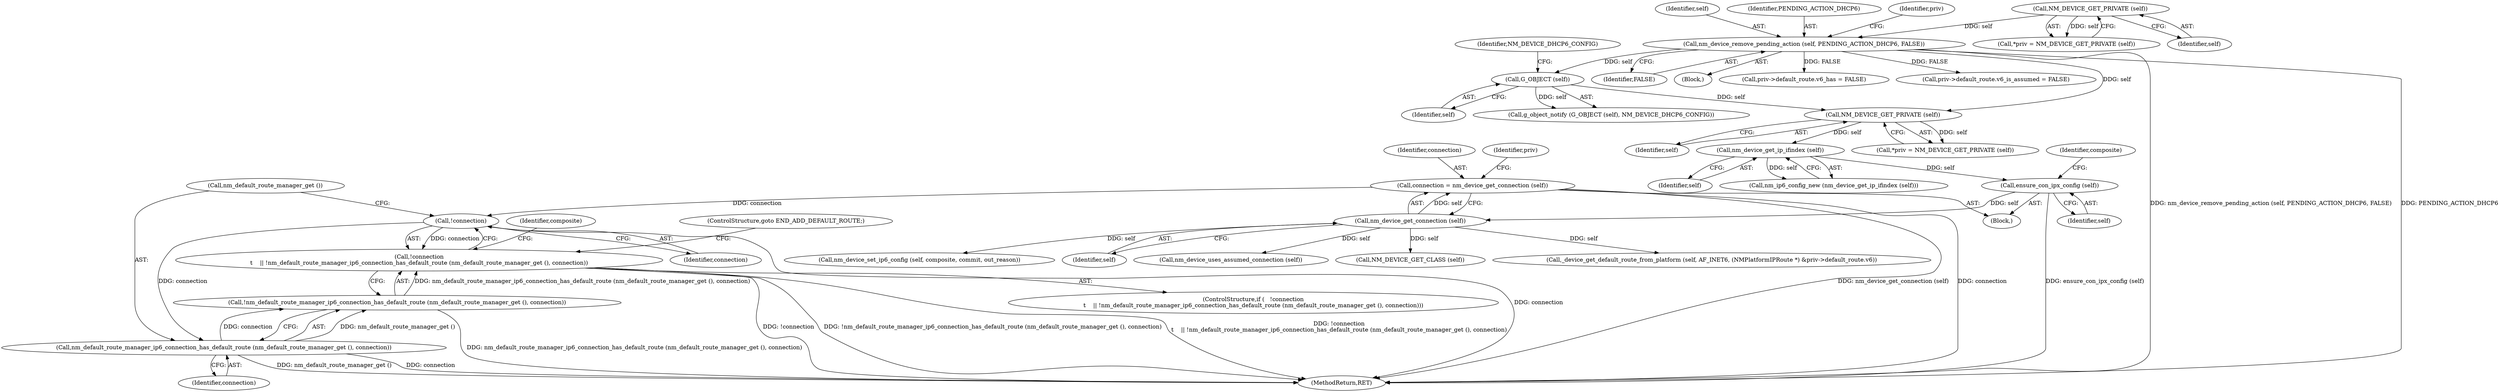 digraph "0_NetworkManager_d5fc88e573fa58b93034b04d35a2454f5d28cad9@API" {
"1006021" [label="(Call,connection = nm_device_get_connection (self))"];
"1006023" [label="(Call,nm_device_get_connection (self))"];
"1005963" [label="(Call,ensure_con_ipx_config (self))"];
"1005961" [label="(Call,nm_device_get_ip_ifindex (self))"];
"1005951" [label="(Call,NM_DEVICE_GET_PRIVATE (self))"];
"1005944" [label="(Call,G_OBJECT (self))"];
"1005929" [label="(Call,nm_device_remove_pending_action (self, PENDING_ACTION_DHCP6, FALSE))"];
"1005883" [label="(Call,NM_DEVICE_GET_PRIVATE (self))"];
"1006057" [label="(Call,!connection)"];
"1006056" [label="(Call,!connection\n\t    || !nm_default_route_manager_ip6_connection_has_default_route (nm_default_route_manager_get (), connection))"];
"1006060" [label="(Call,nm_default_route_manager_ip6_connection_has_default_route (nm_default_route_manager_get (), connection))"];
"1006059" [label="(Call,!nm_default_route_manager_ip6_connection_has_default_route (nm_default_route_manager_get (), connection))"];
"1005932" [label="(Identifier,FALSE)"];
"1006067" [label="(Identifier,composite)"];
"1005951" [label="(Call,NM_DEVICE_GET_PRIVATE (self))"];
"1006060" [label="(Call,nm_default_route_manager_ip6_connection_has_default_route (nm_default_route_manager_get (), connection))"];
"1005943" [label="(Call,g_object_notify (G_OBJECT (self), NM_DEVICE_DHCP6_CONFIG))"];
"1005945" [label="(Identifier,self)"];
"1005962" [label="(Identifier,self)"];
"1006058" [label="(Identifier,connection)"];
"1006191" [label="(Call,_device_get_default_route_from_platform (self, AF_INET6, (NMPlatformIPRoute *) &priv->default_route.v6))"];
"1005944" [label="(Call,G_OBJECT (self))"];
"1005946" [label="(Identifier,NM_DEVICE_DHCP6_CONFIG)"];
"1006055" [label="(ControlStructure,if (   !connection\n\t    || !nm_default_route_manager_ip6_connection_has_default_route (nm_default_route_manager_get (), connection)))"];
"1006021" [label="(Call,connection = nm_device_get_connection (self))"];
"1005929" [label="(Call,nm_device_remove_pending_action (self, PENDING_ACTION_DHCP6, FALSE))"];
"1006057" [label="(Call,!connection)"];
"1005930" [label="(Identifier,self)"];
"1005931" [label="(Identifier,PENDING_ACTION_DHCP6)"];
"1006062" [label="(Identifier,connection)"];
"1006022" [label="(Identifier,connection)"];
"1005947" [label="(Block,)"];
"1006061" [label="(Call,nm_default_route_manager_get ())"];
"1005949" [label="(Call,*priv = NM_DEVICE_GET_PRIVATE (self))"];
"1006225" [label="(Call,nm_device_set_ip6_config (self, composite, commit, out_reason))"];
"1005963" [label="(Call,ensure_con_ipx_config (self))"];
"1005952" [label="(Identifier,self)"];
"1005960" [label="(Call,nm_ip6_config_new (nm_device_get_ip_ifindex (self)))"];
"1006063" [label="(ControlStructure,goto END_ADD_DEFAULT_ROUTE;)"];
"1005966" [label="(Identifier,composite)"];
"1005879" [label="(Block,)"];
"1005961" [label="(Call,nm_device_get_ip_ifindex (self))"];
"1005964" [label="(Identifier,self)"];
"1005883" [label="(Call,NM_DEVICE_GET_PRIVATE (self))"];
"1005881" [label="(Call,*priv = NM_DEVICE_GET_PRIVATE (self))"];
"1005935" [label="(Identifier,priv)"];
"1006056" [label="(Call,!connection\n\t    || !nm_default_route_manager_ip6_connection_has_default_route (nm_default_route_manager_get (), connection))"];
"1006059" [label="(Call,!nm_default_route_manager_ip6_connection_has_default_route (nm_default_route_manager_get (), connection))"];
"1006045" [label="(Call,nm_device_uses_assumed_connection (self))"];
"1006028" [label="(Identifier,priv)"];
"1006217" [label="(Call,NM_DEVICE_GET_CLASS (self))"];
"1006025" [label="(Call,priv->default_route.v6_has = FALSE)"];
"1006023" [label="(Call,nm_device_get_connection (self))"];
"1007368" [label="(MethodReturn,RET)"];
"1005884" [label="(Identifier,self)"];
"1006048" [label="(Call,priv->default_route.v6_is_assumed = FALSE)"];
"1006024" [label="(Identifier,self)"];
"1006021" -> "1005947"  [label="AST: "];
"1006021" -> "1006023"  [label="CFG: "];
"1006022" -> "1006021"  [label="AST: "];
"1006023" -> "1006021"  [label="AST: "];
"1006028" -> "1006021"  [label="CFG: "];
"1006021" -> "1007368"  [label="DDG: nm_device_get_connection (self)"];
"1006021" -> "1007368"  [label="DDG: connection"];
"1006023" -> "1006021"  [label="DDG: self"];
"1006021" -> "1006057"  [label="DDG: connection"];
"1006023" -> "1006024"  [label="CFG: "];
"1006024" -> "1006023"  [label="AST: "];
"1005963" -> "1006023"  [label="DDG: self"];
"1006023" -> "1006045"  [label="DDG: self"];
"1006023" -> "1006191"  [label="DDG: self"];
"1006023" -> "1006217"  [label="DDG: self"];
"1006023" -> "1006225"  [label="DDG: self"];
"1005963" -> "1005947"  [label="AST: "];
"1005963" -> "1005964"  [label="CFG: "];
"1005964" -> "1005963"  [label="AST: "];
"1005966" -> "1005963"  [label="CFG: "];
"1005963" -> "1007368"  [label="DDG: ensure_con_ipx_config (self)"];
"1005961" -> "1005963"  [label="DDG: self"];
"1005961" -> "1005960"  [label="AST: "];
"1005961" -> "1005962"  [label="CFG: "];
"1005962" -> "1005961"  [label="AST: "];
"1005960" -> "1005961"  [label="CFG: "];
"1005961" -> "1005960"  [label="DDG: self"];
"1005951" -> "1005961"  [label="DDG: self"];
"1005951" -> "1005949"  [label="AST: "];
"1005951" -> "1005952"  [label="CFG: "];
"1005952" -> "1005951"  [label="AST: "];
"1005949" -> "1005951"  [label="CFG: "];
"1005951" -> "1005949"  [label="DDG: self"];
"1005944" -> "1005951"  [label="DDG: self"];
"1005929" -> "1005951"  [label="DDG: self"];
"1005944" -> "1005943"  [label="AST: "];
"1005944" -> "1005945"  [label="CFG: "];
"1005945" -> "1005944"  [label="AST: "];
"1005946" -> "1005944"  [label="CFG: "];
"1005944" -> "1005943"  [label="DDG: self"];
"1005929" -> "1005944"  [label="DDG: self"];
"1005929" -> "1005879"  [label="AST: "];
"1005929" -> "1005932"  [label="CFG: "];
"1005930" -> "1005929"  [label="AST: "];
"1005931" -> "1005929"  [label="AST: "];
"1005932" -> "1005929"  [label="AST: "];
"1005935" -> "1005929"  [label="CFG: "];
"1005929" -> "1007368"  [label="DDG: nm_device_remove_pending_action (self, PENDING_ACTION_DHCP6, FALSE)"];
"1005929" -> "1007368"  [label="DDG: PENDING_ACTION_DHCP6"];
"1005883" -> "1005929"  [label="DDG: self"];
"1005929" -> "1006025"  [label="DDG: FALSE"];
"1005929" -> "1006048"  [label="DDG: FALSE"];
"1005883" -> "1005881"  [label="AST: "];
"1005883" -> "1005884"  [label="CFG: "];
"1005884" -> "1005883"  [label="AST: "];
"1005881" -> "1005883"  [label="CFG: "];
"1005883" -> "1005881"  [label="DDG: self"];
"1006057" -> "1006056"  [label="AST: "];
"1006057" -> "1006058"  [label="CFG: "];
"1006058" -> "1006057"  [label="AST: "];
"1006061" -> "1006057"  [label="CFG: "];
"1006056" -> "1006057"  [label="CFG: "];
"1006057" -> "1007368"  [label="DDG: connection"];
"1006057" -> "1006056"  [label="DDG: connection"];
"1006057" -> "1006060"  [label="DDG: connection"];
"1006056" -> "1006055"  [label="AST: "];
"1006056" -> "1006059"  [label="CFG: "];
"1006059" -> "1006056"  [label="AST: "];
"1006063" -> "1006056"  [label="CFG: "];
"1006067" -> "1006056"  [label="CFG: "];
"1006056" -> "1007368"  [label="DDG: !connection"];
"1006056" -> "1007368"  [label="DDG: !nm_default_route_manager_ip6_connection_has_default_route (nm_default_route_manager_get (), connection)"];
"1006056" -> "1007368"  [label="DDG: !connection\n\t    || !nm_default_route_manager_ip6_connection_has_default_route (nm_default_route_manager_get (), connection)"];
"1006059" -> "1006056"  [label="DDG: nm_default_route_manager_ip6_connection_has_default_route (nm_default_route_manager_get (), connection)"];
"1006060" -> "1006059"  [label="AST: "];
"1006060" -> "1006062"  [label="CFG: "];
"1006061" -> "1006060"  [label="AST: "];
"1006062" -> "1006060"  [label="AST: "];
"1006059" -> "1006060"  [label="CFG: "];
"1006060" -> "1007368"  [label="DDG: nm_default_route_manager_get ()"];
"1006060" -> "1007368"  [label="DDG: connection"];
"1006060" -> "1006059"  [label="DDG: nm_default_route_manager_get ()"];
"1006060" -> "1006059"  [label="DDG: connection"];
"1006059" -> "1007368"  [label="DDG: nm_default_route_manager_ip6_connection_has_default_route (nm_default_route_manager_get (), connection)"];
}
